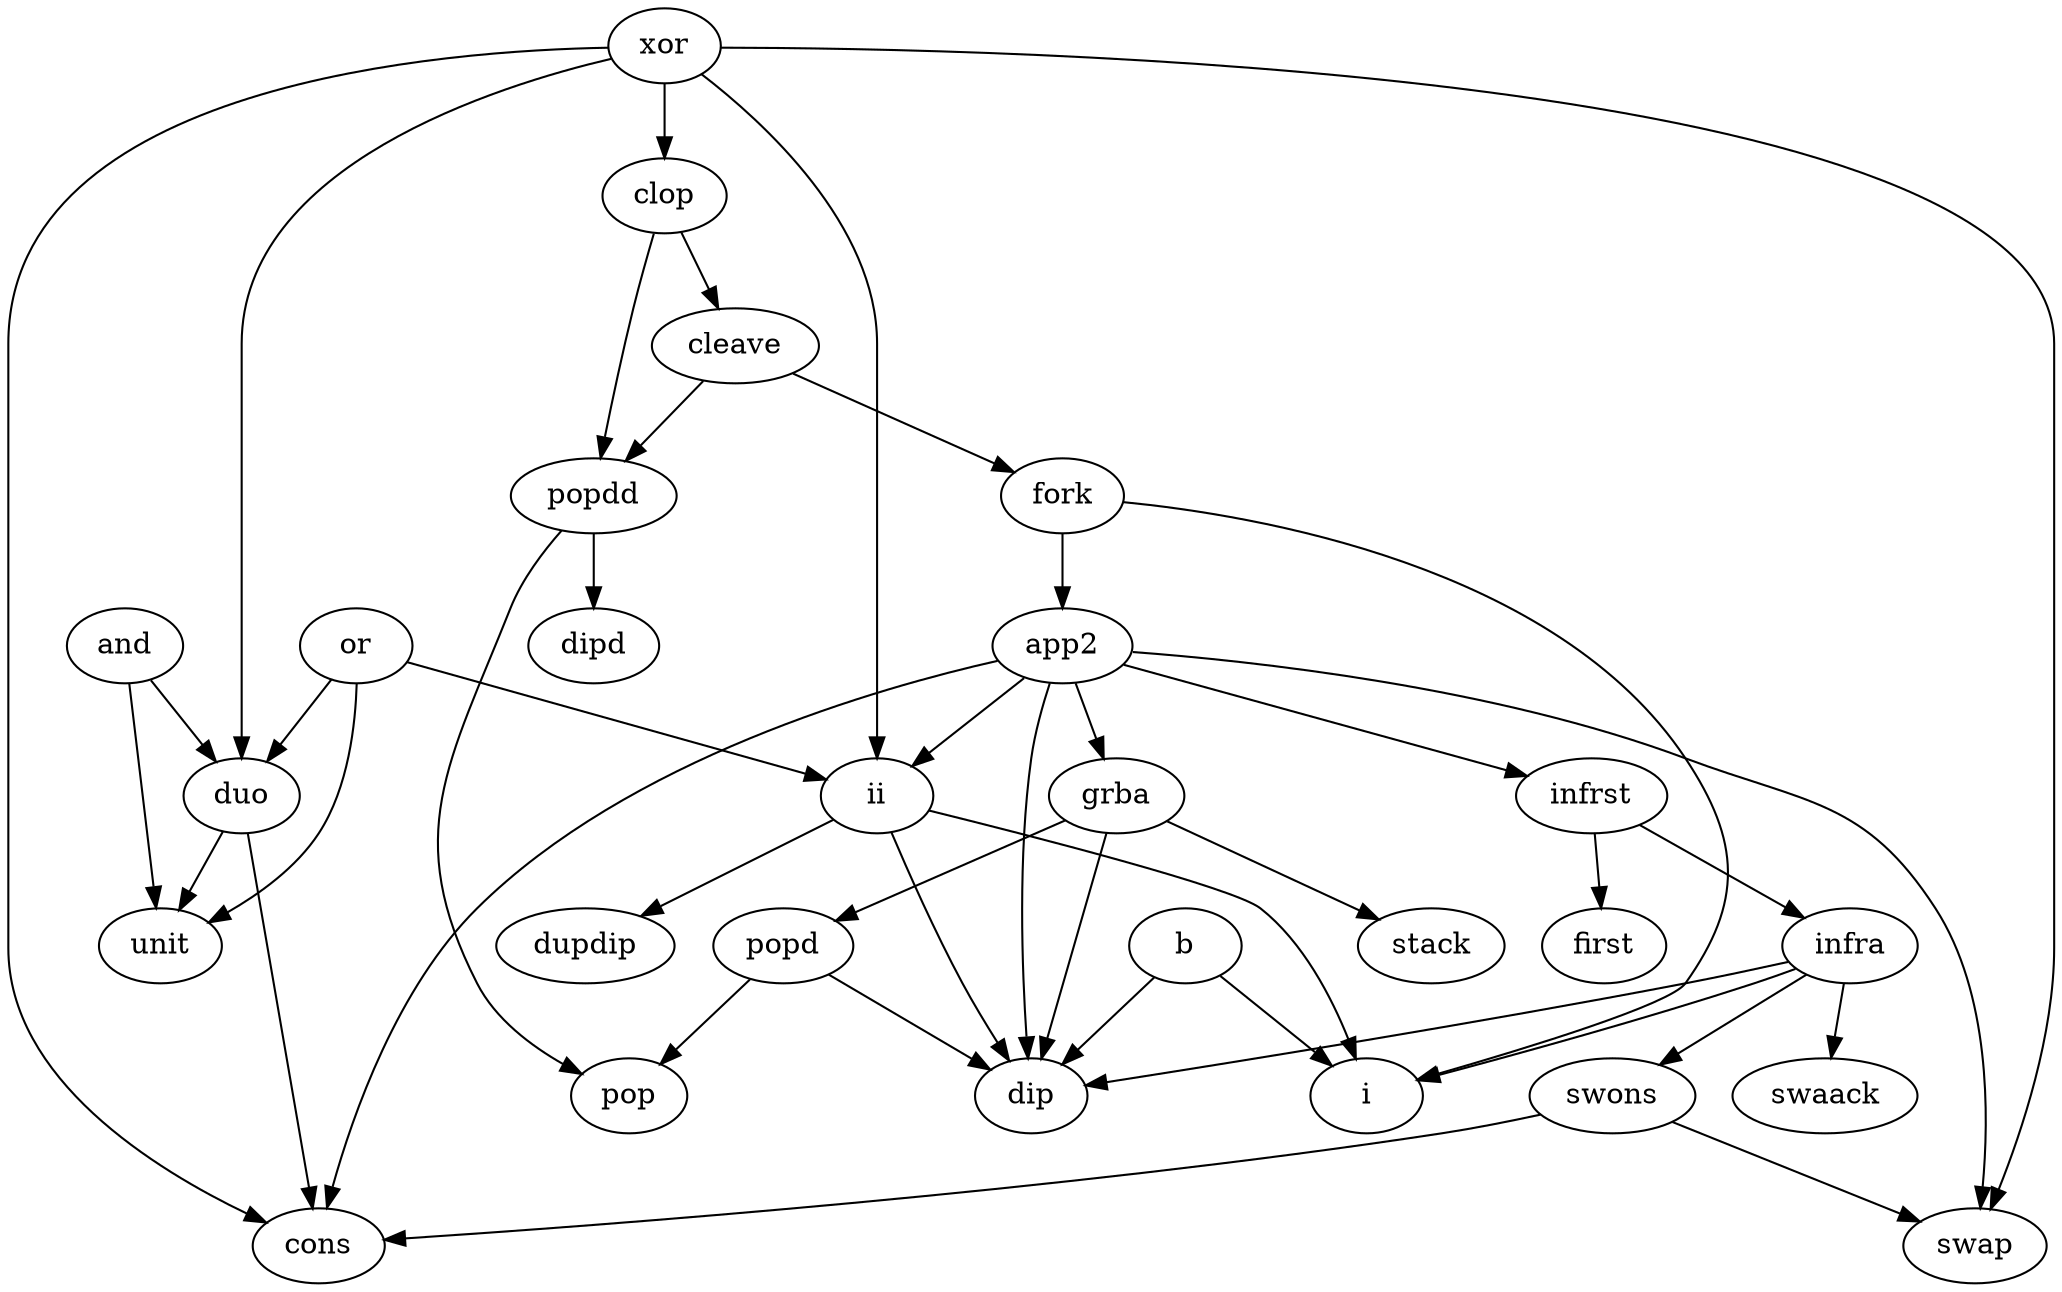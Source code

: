 digraph joy_defs {
    and -> unit;
    and -> duo;
    app2 -> ii;
    app2 -> cons;
    app2 -> infrst;
    app2 -> dip;
    app2 -> swap;
    app2 -> grba;
    b -> dip;
    b -> i;
    cleave -> popdd;
    cleave -> fork;
    clop -> popdd;
    clop -> cleave;
    duo -> cons;
    duo -> unit;
    fork -> app2;
    fork -> i;
    grba -> dip;
    grba -> popd;
    grba -> stack;
    ii -> i;
    ii -> dupdip;
    ii -> dip;
    infra -> dip;
    infra -> i;
    infra -> swaack;
    infra -> swons;
    infrst -> first;
    infrst -> infra;
    or -> duo;
    or -> ii;
    or -> unit;
    popd -> dip;
    popd -> pop;
    popdd -> dipd;
    popdd -> pop;
    swons -> cons;
    swons -> swap;
    xor -> duo;
    xor -> clop;
    xor -> swap;
    xor -> cons;
    xor -> ii;
}
